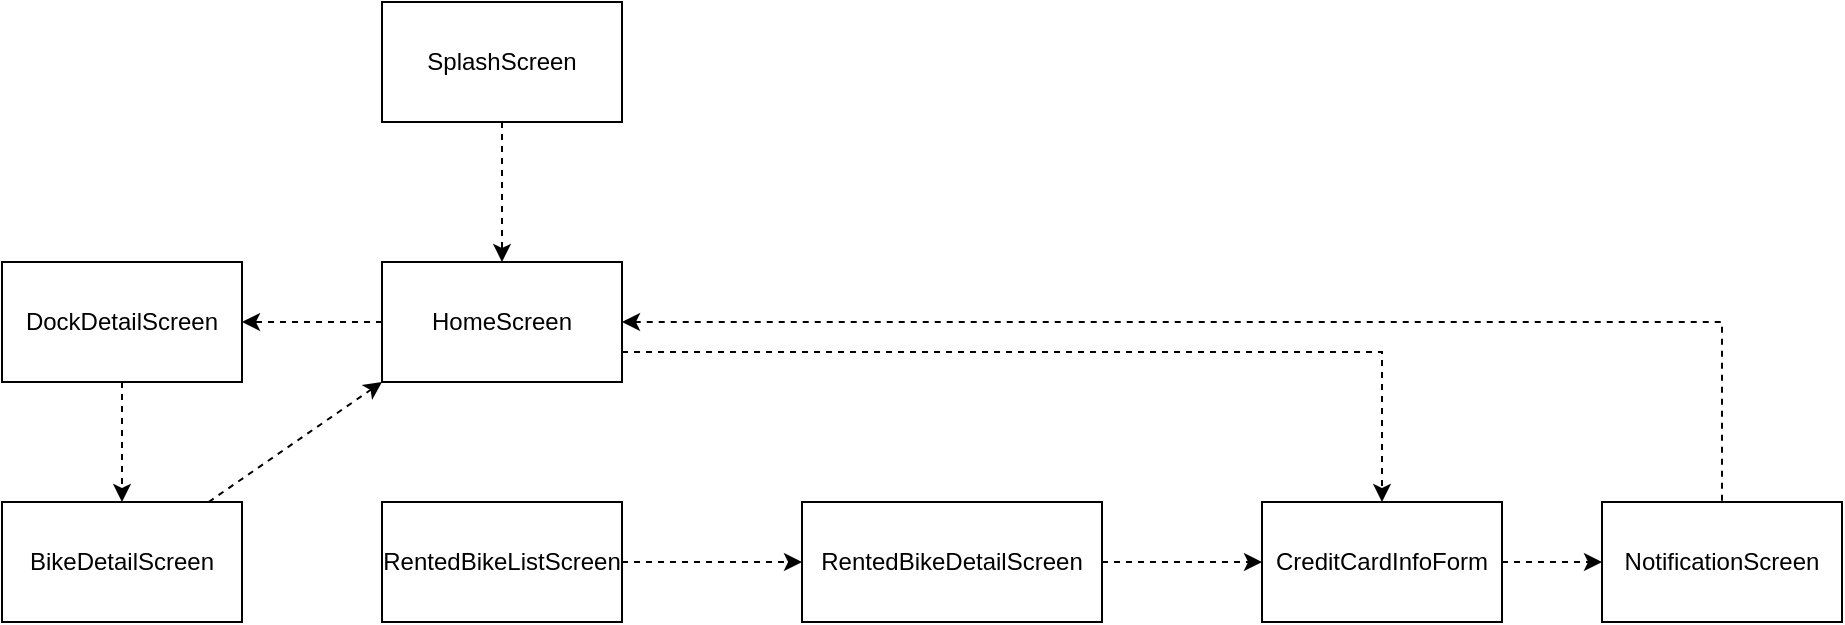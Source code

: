 <mxfile version="15.9.1" type="device"><diagram id="qACkdPlrtjMgA0xErKwx" name="Page-1"><mxGraphModel dx="1865" dy="547" grid="1" gridSize="10" guides="1" tooltips="1" connect="1" arrows="1" fold="1" page="1" pageScale="1" pageWidth="827" pageHeight="1169" math="0" shadow="0"><root><mxCell id="0"/><mxCell id="1" parent="0"/><mxCell id="pUz4TW5F6ULYbYyxf1MR-1" value="SplashScreen" style="rounded=0;whiteSpace=wrap;html=1;" vertex="1" parent="1"><mxGeometry x="70" y="120" width="120" height="60" as="geometry"/></mxCell><mxCell id="pUz4TW5F6ULYbYyxf1MR-7" value="" style="edgeStyle=none;rounded=0;orthogonalLoop=1;jettySize=auto;html=1;dashed=1;entryX=0.5;entryY=0;entryDx=0;entryDy=0;exitX=1;exitY=0.75;exitDx=0;exitDy=0;" edge="1" parent="1" source="pUz4TW5F6ULYbYyxf1MR-2" target="pUz4TW5F6ULYbYyxf1MR-13"><mxGeometry relative="1" as="geometry"><Array as="points"><mxPoint x="570" y="295"/></Array></mxGeometry></mxCell><mxCell id="pUz4TW5F6ULYbYyxf1MR-8" value="" style="edgeStyle=none;rounded=0;orthogonalLoop=1;jettySize=auto;html=1;dashed=1;" edge="1" parent="1" source="pUz4TW5F6ULYbYyxf1MR-2" target="pUz4TW5F6ULYbYyxf1MR-3"><mxGeometry relative="1" as="geometry"/></mxCell><mxCell id="pUz4TW5F6ULYbYyxf1MR-2" value="HomeScreen" style="rounded=0;whiteSpace=wrap;html=1;" vertex="1" parent="1"><mxGeometry x="70" y="250" width="120" height="60" as="geometry"/></mxCell><mxCell id="pUz4TW5F6ULYbYyxf1MR-9" value="" style="edgeStyle=none;rounded=0;orthogonalLoop=1;jettySize=auto;html=1;dashed=1;" edge="1" parent="1" source="pUz4TW5F6ULYbYyxf1MR-3" target="pUz4TW5F6ULYbYyxf1MR-4"><mxGeometry relative="1" as="geometry"/></mxCell><mxCell id="pUz4TW5F6ULYbYyxf1MR-3" value="DockDetailScreen" style="rounded=0;whiteSpace=wrap;html=1;" vertex="1" parent="1"><mxGeometry x="-120" y="250" width="120" height="60" as="geometry"/></mxCell><mxCell id="pUz4TW5F6ULYbYyxf1MR-10" value="" style="edgeStyle=none;rounded=0;orthogonalLoop=1;jettySize=auto;html=1;dashed=1;entryX=0;entryY=1;entryDx=0;entryDy=0;" edge="1" parent="1" source="pUz4TW5F6ULYbYyxf1MR-4" target="pUz4TW5F6ULYbYyxf1MR-2"><mxGeometry relative="1" as="geometry"/></mxCell><mxCell id="pUz4TW5F6ULYbYyxf1MR-4" value="BikeDetailScreen" style="rounded=0;whiteSpace=wrap;html=1;" vertex="1" parent="1"><mxGeometry x="-120" y="370" width="120" height="60" as="geometry"/></mxCell><mxCell id="pUz4TW5F6ULYbYyxf1MR-12" value="" style="edgeStyle=none;rounded=0;orthogonalLoop=1;jettySize=auto;html=1;dashed=1;" edge="1" parent="1" source="pUz4TW5F6ULYbYyxf1MR-5" target="pUz4TW5F6ULYbYyxf1MR-11"><mxGeometry relative="1" as="geometry"/></mxCell><mxCell id="pUz4TW5F6ULYbYyxf1MR-5" value="RentedBikeListScreen" style="rounded=0;whiteSpace=wrap;html=1;" vertex="1" parent="1"><mxGeometry x="70" y="370" width="120" height="60" as="geometry"/></mxCell><mxCell id="pUz4TW5F6ULYbYyxf1MR-6" value="" style="endArrow=classic;html=1;rounded=0;dashed=1;" edge="1" parent="1" source="pUz4TW5F6ULYbYyxf1MR-1" target="pUz4TW5F6ULYbYyxf1MR-2"><mxGeometry width="50" height="50" relative="1" as="geometry"><mxPoint x="390" y="310" as="sourcePoint"/><mxPoint x="440" y="260" as="targetPoint"/></mxGeometry></mxCell><mxCell id="pUz4TW5F6ULYbYyxf1MR-14" value="" style="edgeStyle=none;rounded=0;orthogonalLoop=1;jettySize=auto;html=1;dashed=1;" edge="1" parent="1" source="pUz4TW5F6ULYbYyxf1MR-11" target="pUz4TW5F6ULYbYyxf1MR-13"><mxGeometry relative="1" as="geometry"/></mxCell><mxCell id="pUz4TW5F6ULYbYyxf1MR-11" value="RentedBikeDetailScreen" style="rounded=0;whiteSpace=wrap;html=1;" vertex="1" parent="1"><mxGeometry x="280" y="370" width="150" height="60" as="geometry"/></mxCell><mxCell id="pUz4TW5F6ULYbYyxf1MR-16" value="" style="edgeStyle=none;rounded=0;orthogonalLoop=1;jettySize=auto;html=1;dashed=1;exitX=1;exitY=0.5;exitDx=0;exitDy=0;endArrow=none;endFill=0;startArrow=classic;startFill=1;" edge="1" parent="1" source="pUz4TW5F6ULYbYyxf1MR-2" target="pUz4TW5F6ULYbYyxf1MR-15"><mxGeometry relative="1" as="geometry"><Array as="points"><mxPoint x="740" y="280"/></Array></mxGeometry></mxCell><mxCell id="pUz4TW5F6ULYbYyxf1MR-18" value="" style="edgeStyle=none;rounded=0;orthogonalLoop=1;jettySize=auto;html=1;dashed=1;startArrow=none;startFill=0;endArrow=classic;endFill=1;" edge="1" parent="1" source="pUz4TW5F6ULYbYyxf1MR-13" target="pUz4TW5F6ULYbYyxf1MR-15"><mxGeometry relative="1" as="geometry"/></mxCell><mxCell id="pUz4TW5F6ULYbYyxf1MR-13" value="CreditCardInfoForm" style="rounded=0;whiteSpace=wrap;html=1;" vertex="1" parent="1"><mxGeometry x="510" y="370" width="120" height="60" as="geometry"/></mxCell><mxCell id="pUz4TW5F6ULYbYyxf1MR-15" value="NotificationScreen" style="rounded=0;whiteSpace=wrap;html=1;" vertex="1" parent="1"><mxGeometry x="680" y="370" width="120" height="60" as="geometry"/></mxCell></root></mxGraphModel></diagram></mxfile>